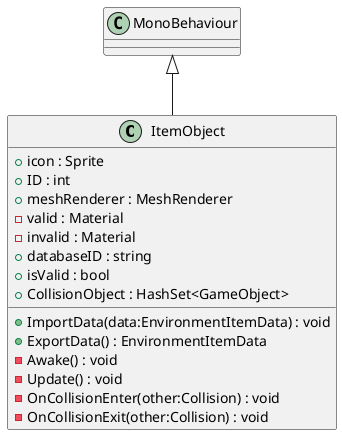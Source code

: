 @startuml
class ItemObject {
    + icon : Sprite
    + ID : int
    + meshRenderer : MeshRenderer
    - valid : Material
    - invalid : Material
    + databaseID : string
    + ImportData(data:EnvironmentItemData) : void
    + ExportData() : EnvironmentItemData
    - Awake() : void
    + isValid : bool
    + CollisionObject : HashSet<GameObject>
    - Update() : void
    - OnCollisionEnter(other:Collision) : void
    - OnCollisionExit(other:Collision) : void
}
MonoBehaviour <|-- ItemObject
@enduml
